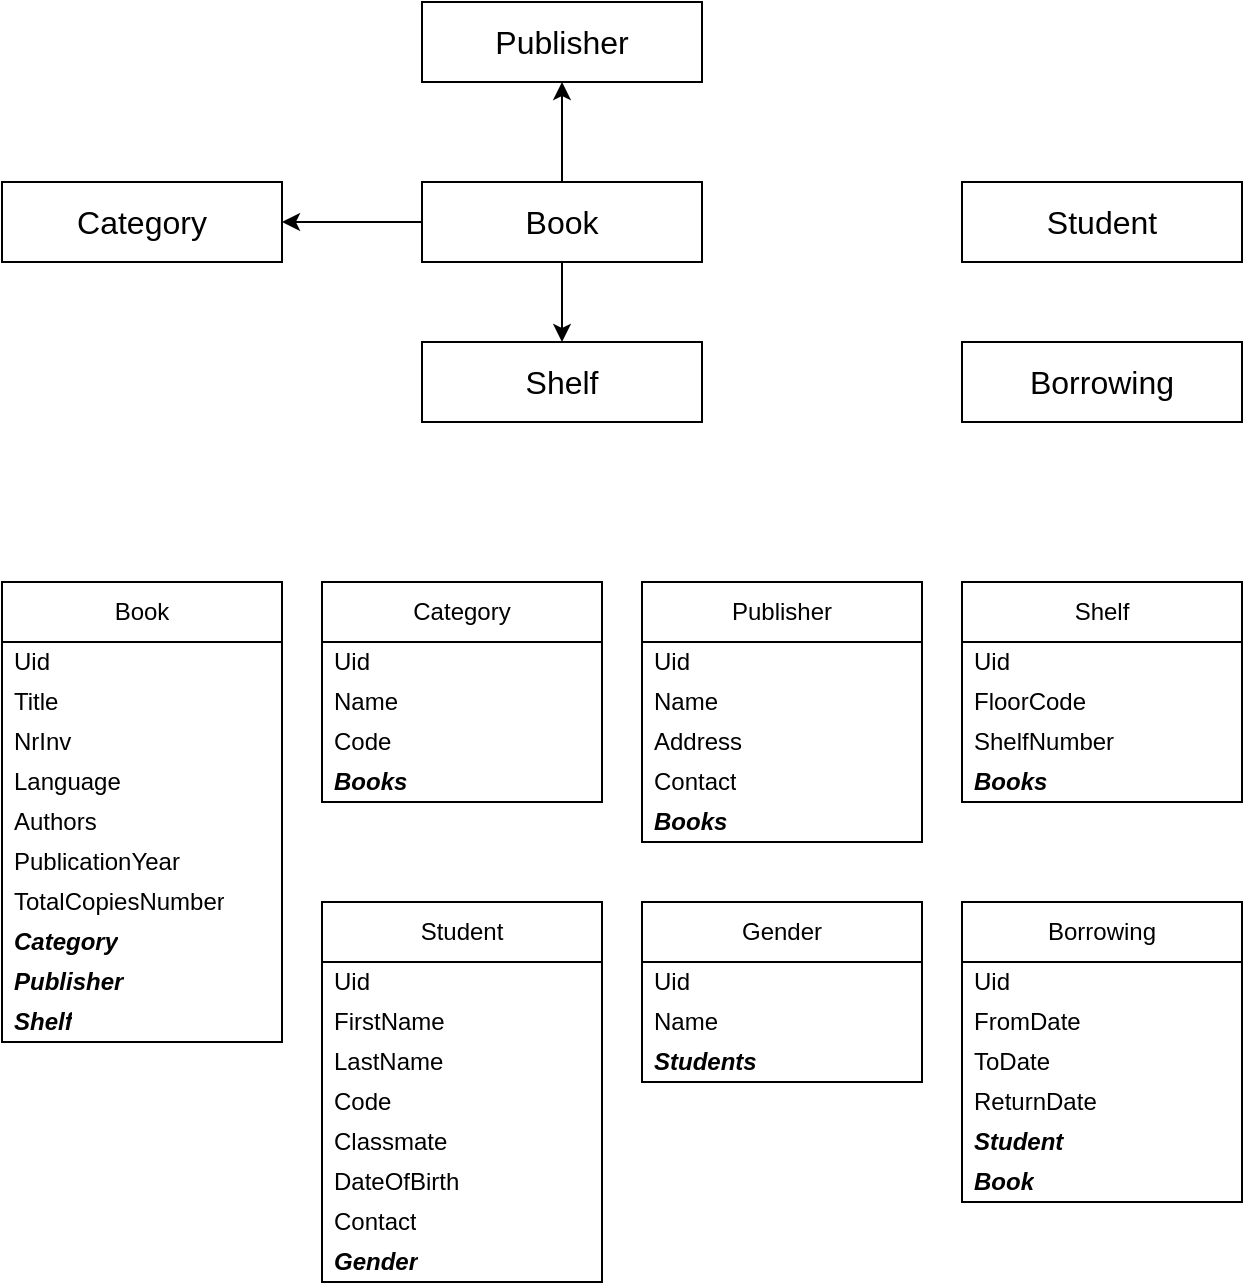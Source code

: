<mxfile version="21.1.1" type="github">
  <diagram name="Page-1" id="0qqJjQdmh-g0zmKW5GGT">
    <mxGraphModel dx="1434" dy="764" grid="1" gridSize="10" guides="1" tooltips="1" connect="1" arrows="1" fold="1" page="1" pageScale="1" pageWidth="827" pageHeight="1169" math="0" shadow="0">
      <root>
        <mxCell id="0" />
        <mxCell id="1" parent="0" />
        <mxCell id="_eT4DqlTUatACnHYPHLl-3" value="" style="edgeStyle=orthogonalEdgeStyle;rounded=0;orthogonalLoop=1;jettySize=auto;html=1;" parent="1" source="_eT4DqlTUatACnHYPHLl-1" target="_eT4DqlTUatACnHYPHLl-2" edge="1">
          <mxGeometry relative="1" as="geometry" />
        </mxCell>
        <mxCell id="_eT4DqlTUatACnHYPHLl-5" value="" style="edgeStyle=orthogonalEdgeStyle;rounded=0;orthogonalLoop=1;jettySize=auto;html=1;" parent="1" source="_eT4DqlTUatACnHYPHLl-1" target="_eT4DqlTUatACnHYPHLl-4" edge="1">
          <mxGeometry relative="1" as="geometry" />
        </mxCell>
        <mxCell id="_eT4DqlTUatACnHYPHLl-8" value="" style="edgeStyle=orthogonalEdgeStyle;rounded=0;orthogonalLoop=1;jettySize=auto;html=1;" parent="1" source="_eT4DqlTUatACnHYPHLl-1" target="_eT4DqlTUatACnHYPHLl-7" edge="1">
          <mxGeometry relative="1" as="geometry" />
        </mxCell>
        <mxCell id="_eT4DqlTUatACnHYPHLl-1" value="&lt;font style=&quot;font-size: 16px;&quot;&gt;Book&lt;/font&gt;" style="rounded=0;whiteSpace=wrap;html=1;" parent="1" vertex="1">
          <mxGeometry x="250" y="160" width="140" height="40" as="geometry" />
        </mxCell>
        <mxCell id="_eT4DqlTUatACnHYPHLl-2" value="&lt;font style=&quot;font-size: 16px;&quot;&gt;Publisher&lt;/font&gt;" style="whiteSpace=wrap;html=1;rounded=0;" parent="1" vertex="1">
          <mxGeometry x="250" y="70" width="140" height="40" as="geometry" />
        </mxCell>
        <mxCell id="_eT4DqlTUatACnHYPHLl-4" value="&lt;font style=&quot;font-size: 16px;&quot;&gt;Category&lt;/font&gt;" style="whiteSpace=wrap;html=1;rounded=0;" parent="1" vertex="1">
          <mxGeometry x="40" y="160" width="140" height="40" as="geometry" />
        </mxCell>
        <mxCell id="_eT4DqlTUatACnHYPHLl-7" value="&lt;font style=&quot;font-size: 16px;&quot;&gt;Shelf&lt;/font&gt;" style="rounded=0;whiteSpace=wrap;html=1;" parent="1" vertex="1">
          <mxGeometry x="250" y="240" width="140" height="40" as="geometry" />
        </mxCell>
        <mxCell id="_eT4DqlTUatACnHYPHLl-9" value="&lt;font style=&quot;font-size: 16px;&quot;&gt;Student&lt;/font&gt;" style="rounded=0;whiteSpace=wrap;html=1;" parent="1" vertex="1">
          <mxGeometry x="520" y="160" width="140" height="40" as="geometry" />
        </mxCell>
        <mxCell id="_eT4DqlTUatACnHYPHLl-10" value="&lt;font style=&quot;font-size: 16px;&quot;&gt;Borrowing&lt;/font&gt;" style="rounded=0;whiteSpace=wrap;html=1;" parent="1" vertex="1">
          <mxGeometry x="520" y="240" width="140" height="40" as="geometry" />
        </mxCell>
        <mxCell id="_eT4DqlTUatACnHYPHLl-11" value="Book" style="swimlane;fontStyle=0;childLayout=stackLayout;horizontal=1;startSize=30;horizontalStack=0;resizeParent=1;resizeParentMax=0;resizeLast=0;collapsible=1;marginBottom=0;whiteSpace=wrap;html=1;" parent="1" vertex="1">
          <mxGeometry x="40" y="360" width="140" height="230" as="geometry">
            <mxRectangle x="40" y="360" width="60" height="30" as="alternateBounds" />
          </mxGeometry>
        </mxCell>
        <mxCell id="_eT4DqlTUatACnHYPHLl-12" value="Uid" style="text;strokeColor=none;fillColor=none;align=left;verticalAlign=middle;spacingLeft=4;spacingRight=4;overflow=hidden;points=[[0,0.5],[1,0.5]];portConstraint=eastwest;rotatable=0;whiteSpace=wrap;html=1;" parent="_eT4DqlTUatACnHYPHLl-11" vertex="1">
          <mxGeometry y="30" width="140" height="20" as="geometry" />
        </mxCell>
        <mxCell id="_eT4DqlTUatACnHYPHLl-13" value="Title" style="text;strokeColor=none;fillColor=none;align=left;verticalAlign=middle;spacingLeft=4;spacingRight=4;overflow=hidden;points=[[0,0.5],[1,0.5]];portConstraint=eastwest;rotatable=0;whiteSpace=wrap;html=1;" parent="_eT4DqlTUatACnHYPHLl-11" vertex="1">
          <mxGeometry y="50" width="140" height="20" as="geometry" />
        </mxCell>
        <mxCell id="_eT4DqlTUatACnHYPHLl-14" value="NrInv" style="text;strokeColor=none;fillColor=none;align=left;verticalAlign=middle;spacingLeft=4;spacingRight=4;overflow=hidden;points=[[0,0.5],[1,0.5]];portConstraint=eastwest;rotatable=0;whiteSpace=wrap;html=1;" parent="_eT4DqlTUatACnHYPHLl-11" vertex="1">
          <mxGeometry y="70" width="140" height="20" as="geometry" />
        </mxCell>
        <mxCell id="_eT4DqlTUatACnHYPHLl-15" value="Language" style="text;strokeColor=none;fillColor=none;align=left;verticalAlign=middle;spacingLeft=4;spacingRight=4;overflow=hidden;points=[[0,0.5],[1,0.5]];portConstraint=eastwest;rotatable=0;whiteSpace=wrap;html=1;" parent="_eT4DqlTUatACnHYPHLl-11" vertex="1">
          <mxGeometry y="90" width="140" height="20" as="geometry" />
        </mxCell>
        <mxCell id="_eT4DqlTUatACnHYPHLl-16" value="Authors" style="text;strokeColor=none;fillColor=none;align=left;verticalAlign=middle;spacingLeft=4;spacingRight=4;overflow=hidden;points=[[0,0.5],[1,0.5]];portConstraint=eastwest;rotatable=0;whiteSpace=wrap;html=1;" parent="_eT4DqlTUatACnHYPHLl-11" vertex="1">
          <mxGeometry y="110" width="140" height="20" as="geometry" />
        </mxCell>
        <mxCell id="_eT4DqlTUatACnHYPHLl-17" value="PublicationYear" style="text;strokeColor=none;fillColor=none;align=left;verticalAlign=middle;spacingLeft=4;spacingRight=4;overflow=hidden;points=[[0,0.5],[1,0.5]];portConstraint=eastwest;rotatable=0;whiteSpace=wrap;html=1;" parent="_eT4DqlTUatACnHYPHLl-11" vertex="1">
          <mxGeometry y="130" width="140" height="20" as="geometry" />
        </mxCell>
        <mxCell id="_eT4DqlTUatACnHYPHLl-18" value="TotalCopiesNumber" style="text;strokeColor=none;fillColor=none;align=left;verticalAlign=middle;spacingLeft=4;spacingRight=4;overflow=hidden;points=[[0,0.5],[1,0.5]];portConstraint=eastwest;rotatable=0;whiteSpace=wrap;html=1;" parent="_eT4DqlTUatACnHYPHLl-11" vertex="1">
          <mxGeometry y="150" width="140" height="20" as="geometry" />
        </mxCell>
        <mxCell id="_eT4DqlTUatACnHYPHLl-19" value="&lt;b&gt;&lt;i&gt;Category&lt;/i&gt;&lt;/b&gt;" style="text;strokeColor=none;fillColor=none;align=left;verticalAlign=middle;spacingLeft=4;spacingRight=4;overflow=hidden;points=[[0,0.5],[1,0.5]];portConstraint=eastwest;rotatable=0;whiteSpace=wrap;html=1;" parent="_eT4DqlTUatACnHYPHLl-11" vertex="1">
          <mxGeometry y="170" width="140" height="20" as="geometry" />
        </mxCell>
        <mxCell id="_eT4DqlTUatACnHYPHLl-42" value="&lt;b&gt;&lt;i&gt;Publisher&lt;/i&gt;&lt;/b&gt;" style="text;strokeColor=none;fillColor=none;align=left;verticalAlign=middle;spacingLeft=4;spacingRight=4;overflow=hidden;points=[[0,0.5],[1,0.5]];portConstraint=eastwest;rotatable=0;whiteSpace=wrap;html=1;" parent="_eT4DqlTUatACnHYPHLl-11" vertex="1">
          <mxGeometry y="190" width="140" height="20" as="geometry" />
        </mxCell>
        <mxCell id="_eT4DqlTUatACnHYPHLl-43" value="&lt;b&gt;&lt;i&gt;Shelf&lt;/i&gt;&lt;/b&gt;" style="text;strokeColor=none;fillColor=none;align=left;verticalAlign=middle;spacingLeft=4;spacingRight=4;overflow=hidden;points=[[0,0.5],[1,0.5]];portConstraint=eastwest;rotatable=0;whiteSpace=wrap;html=1;" parent="_eT4DqlTUatACnHYPHLl-11" vertex="1">
          <mxGeometry y="210" width="140" height="20" as="geometry" />
        </mxCell>
        <mxCell id="_eT4DqlTUatACnHYPHLl-20" value="Category" style="swimlane;fontStyle=0;childLayout=stackLayout;horizontal=1;startSize=30;horizontalStack=0;resizeParent=1;resizeParentMax=0;resizeLast=0;collapsible=1;marginBottom=0;whiteSpace=wrap;html=1;" parent="1" vertex="1">
          <mxGeometry x="200" y="360" width="140" height="110" as="geometry">
            <mxRectangle x="40" y="360" width="60" height="30" as="alternateBounds" />
          </mxGeometry>
        </mxCell>
        <mxCell id="_eT4DqlTUatACnHYPHLl-21" value="Uid" style="text;strokeColor=none;fillColor=none;align=left;verticalAlign=middle;spacingLeft=4;spacingRight=4;overflow=hidden;points=[[0,0.5],[1,0.5]];portConstraint=eastwest;rotatable=0;whiteSpace=wrap;html=1;" parent="_eT4DqlTUatACnHYPHLl-20" vertex="1">
          <mxGeometry y="30" width="140" height="20" as="geometry" />
        </mxCell>
        <mxCell id="_eT4DqlTUatACnHYPHLl-22" value="Name" style="text;strokeColor=none;fillColor=none;align=left;verticalAlign=middle;spacingLeft=4;spacingRight=4;overflow=hidden;points=[[0,0.5],[1,0.5]];portConstraint=eastwest;rotatable=0;whiteSpace=wrap;html=1;" parent="_eT4DqlTUatACnHYPHLl-20" vertex="1">
          <mxGeometry y="50" width="140" height="20" as="geometry" />
        </mxCell>
        <mxCell id="_eT4DqlTUatACnHYPHLl-23" value="Code" style="text;strokeColor=none;fillColor=none;align=left;verticalAlign=middle;spacingLeft=4;spacingRight=4;overflow=hidden;points=[[0,0.5],[1,0.5]];portConstraint=eastwest;rotatable=0;whiteSpace=wrap;html=1;" parent="_eT4DqlTUatACnHYPHLl-20" vertex="1">
          <mxGeometry y="70" width="140" height="20" as="geometry" />
        </mxCell>
        <mxCell id="_eT4DqlTUatACnHYPHLl-28" value="Books" style="text;strokeColor=none;fillColor=none;align=left;verticalAlign=middle;spacingLeft=4;spacingRight=4;overflow=hidden;points=[[0,0.5],[1,0.5]];portConstraint=eastwest;rotatable=0;whiteSpace=wrap;html=1;fontStyle=3" parent="_eT4DqlTUatACnHYPHLl-20" vertex="1">
          <mxGeometry y="90" width="140" height="20" as="geometry" />
        </mxCell>
        <mxCell id="_eT4DqlTUatACnHYPHLl-30" value="Publisher" style="swimlane;fontStyle=0;childLayout=stackLayout;horizontal=1;startSize=30;horizontalStack=0;resizeParent=1;resizeParentMax=0;resizeLast=0;collapsible=1;marginBottom=0;whiteSpace=wrap;html=1;" parent="1" vertex="1">
          <mxGeometry x="360" y="360" width="140" height="130" as="geometry">
            <mxRectangle x="40" y="360" width="60" height="30" as="alternateBounds" />
          </mxGeometry>
        </mxCell>
        <mxCell id="_eT4DqlTUatACnHYPHLl-31" value="Uid" style="text;strokeColor=none;fillColor=none;align=left;verticalAlign=middle;spacingLeft=4;spacingRight=4;overflow=hidden;points=[[0,0.5],[1,0.5]];portConstraint=eastwest;rotatable=0;whiteSpace=wrap;html=1;" parent="_eT4DqlTUatACnHYPHLl-30" vertex="1">
          <mxGeometry y="30" width="140" height="20" as="geometry" />
        </mxCell>
        <mxCell id="_eT4DqlTUatACnHYPHLl-32" value="Name" style="text;strokeColor=none;fillColor=none;align=left;verticalAlign=middle;spacingLeft=4;spacingRight=4;overflow=hidden;points=[[0,0.5],[1,0.5]];portConstraint=eastwest;rotatable=0;whiteSpace=wrap;html=1;" parent="_eT4DqlTUatACnHYPHLl-30" vertex="1">
          <mxGeometry y="50" width="140" height="20" as="geometry" />
        </mxCell>
        <mxCell id="_eT4DqlTUatACnHYPHLl-33" value="Address" style="text;strokeColor=none;fillColor=none;align=left;verticalAlign=middle;spacingLeft=4;spacingRight=4;overflow=hidden;points=[[0,0.5],[1,0.5]];portConstraint=eastwest;rotatable=0;whiteSpace=wrap;html=1;" parent="_eT4DqlTUatACnHYPHLl-30" vertex="1">
          <mxGeometry y="70" width="140" height="20" as="geometry" />
        </mxCell>
        <mxCell id="_eT4DqlTUatACnHYPHLl-35" value="Contact" style="text;strokeColor=none;fillColor=none;align=left;verticalAlign=middle;spacingLeft=4;spacingRight=4;overflow=hidden;points=[[0,0.5],[1,0.5]];portConstraint=eastwest;rotatable=0;whiteSpace=wrap;html=1;" parent="_eT4DqlTUatACnHYPHLl-30" vertex="1">
          <mxGeometry y="90" width="140" height="20" as="geometry" />
        </mxCell>
        <mxCell id="_eT4DqlTUatACnHYPHLl-34" value="Books" style="text;strokeColor=none;fillColor=none;align=left;verticalAlign=middle;spacingLeft=4;spacingRight=4;overflow=hidden;points=[[0,0.5],[1,0.5]];portConstraint=eastwest;rotatable=0;whiteSpace=wrap;html=1;fontStyle=3" parent="_eT4DqlTUatACnHYPHLl-30" vertex="1">
          <mxGeometry y="110" width="140" height="20" as="geometry" />
        </mxCell>
        <mxCell id="_eT4DqlTUatACnHYPHLl-36" value="Shelf" style="swimlane;fontStyle=0;childLayout=stackLayout;horizontal=1;startSize=30;horizontalStack=0;resizeParent=1;resizeParentMax=0;resizeLast=0;collapsible=1;marginBottom=0;whiteSpace=wrap;html=1;" parent="1" vertex="1">
          <mxGeometry x="520" y="360" width="140" height="110" as="geometry">
            <mxRectangle x="40" y="360" width="60" height="30" as="alternateBounds" />
          </mxGeometry>
        </mxCell>
        <mxCell id="_eT4DqlTUatACnHYPHLl-37" value="Uid" style="text;strokeColor=none;fillColor=none;align=left;verticalAlign=middle;spacingLeft=4;spacingRight=4;overflow=hidden;points=[[0,0.5],[1,0.5]];portConstraint=eastwest;rotatable=0;whiteSpace=wrap;html=1;" parent="_eT4DqlTUatACnHYPHLl-36" vertex="1">
          <mxGeometry y="30" width="140" height="20" as="geometry" />
        </mxCell>
        <mxCell id="_eT4DqlTUatACnHYPHLl-38" value="FloorCode" style="text;strokeColor=none;fillColor=none;align=left;verticalAlign=middle;spacingLeft=4;spacingRight=4;overflow=hidden;points=[[0,0.5],[1,0.5]];portConstraint=eastwest;rotatable=0;whiteSpace=wrap;html=1;" parent="_eT4DqlTUatACnHYPHLl-36" vertex="1">
          <mxGeometry y="50" width="140" height="20" as="geometry" />
        </mxCell>
        <mxCell id="_eT4DqlTUatACnHYPHLl-39" value="ShelfNumber" style="text;strokeColor=none;fillColor=none;align=left;verticalAlign=middle;spacingLeft=4;spacingRight=4;overflow=hidden;points=[[0,0.5],[1,0.5]];portConstraint=eastwest;rotatable=0;whiteSpace=wrap;html=1;" parent="_eT4DqlTUatACnHYPHLl-36" vertex="1">
          <mxGeometry y="70" width="140" height="20" as="geometry" />
        </mxCell>
        <mxCell id="_eT4DqlTUatACnHYPHLl-41" value="Books" style="text;strokeColor=none;fillColor=none;align=left;verticalAlign=middle;spacingLeft=4;spacingRight=4;overflow=hidden;points=[[0,0.5],[1,0.5]];portConstraint=eastwest;rotatable=0;whiteSpace=wrap;html=1;fontStyle=3" parent="_eT4DqlTUatACnHYPHLl-36" vertex="1">
          <mxGeometry y="90" width="140" height="20" as="geometry" />
        </mxCell>
        <mxCell id="7fkLh_D1-kBizzwYSj6r-1" value="Student" style="swimlane;fontStyle=0;childLayout=stackLayout;horizontal=1;startSize=30;horizontalStack=0;resizeParent=1;resizeParentMax=0;resizeLast=0;collapsible=1;marginBottom=0;whiteSpace=wrap;html=1;" parent="1" vertex="1">
          <mxGeometry x="200" y="520" width="140" height="190" as="geometry">
            <mxRectangle x="40" y="360" width="60" height="30" as="alternateBounds" />
          </mxGeometry>
        </mxCell>
        <mxCell id="7fkLh_D1-kBizzwYSj6r-2" value="Uid" style="text;strokeColor=none;fillColor=none;align=left;verticalAlign=middle;spacingLeft=4;spacingRight=4;overflow=hidden;points=[[0,0.5],[1,0.5]];portConstraint=eastwest;rotatable=0;whiteSpace=wrap;html=1;" parent="7fkLh_D1-kBizzwYSj6r-1" vertex="1">
          <mxGeometry y="30" width="140" height="20" as="geometry" />
        </mxCell>
        <mxCell id="7fkLh_D1-kBizzwYSj6r-3" value="FirstName" style="text;strokeColor=none;fillColor=none;align=left;verticalAlign=middle;spacingLeft=4;spacingRight=4;overflow=hidden;points=[[0,0.5],[1,0.5]];portConstraint=eastwest;rotatable=0;whiteSpace=wrap;html=1;" parent="7fkLh_D1-kBizzwYSj6r-1" vertex="1">
          <mxGeometry y="50" width="140" height="20" as="geometry" />
        </mxCell>
        <mxCell id="7fkLh_D1-kBizzwYSj6r-4" value="LastName" style="text;strokeColor=none;fillColor=none;align=left;verticalAlign=middle;spacingLeft=4;spacingRight=4;overflow=hidden;points=[[0,0.5],[1,0.5]];portConstraint=eastwest;rotatable=0;whiteSpace=wrap;html=1;" parent="7fkLh_D1-kBizzwYSj6r-1" vertex="1">
          <mxGeometry y="70" width="140" height="20" as="geometry" />
        </mxCell>
        <mxCell id="7fkLh_D1-kBizzwYSj6r-5" value="Code" style="text;strokeColor=none;fillColor=none;align=left;verticalAlign=middle;spacingLeft=4;spacingRight=4;overflow=hidden;points=[[0,0.5],[1,0.5]];portConstraint=eastwest;rotatable=0;whiteSpace=wrap;html=1;" parent="7fkLh_D1-kBizzwYSj6r-1" vertex="1">
          <mxGeometry y="90" width="140" height="20" as="geometry" />
        </mxCell>
        <mxCell id="7fkLh_D1-kBizzwYSj6r-6" value="Classmate" style="text;strokeColor=none;fillColor=none;align=left;verticalAlign=middle;spacingLeft=4;spacingRight=4;overflow=hidden;points=[[0,0.5],[1,0.5]];portConstraint=eastwest;rotatable=0;whiteSpace=wrap;html=1;" parent="7fkLh_D1-kBizzwYSj6r-1" vertex="1">
          <mxGeometry y="110" width="140" height="20" as="geometry" />
        </mxCell>
        <mxCell id="7fkLh_D1-kBizzwYSj6r-7" value="DateOfBirth" style="text;strokeColor=none;fillColor=none;align=left;verticalAlign=middle;spacingLeft=4;spacingRight=4;overflow=hidden;points=[[0,0.5],[1,0.5]];portConstraint=eastwest;rotatable=0;whiteSpace=wrap;html=1;" parent="7fkLh_D1-kBizzwYSj6r-1" vertex="1">
          <mxGeometry y="130" width="140" height="20" as="geometry" />
        </mxCell>
        <mxCell id="7fkLh_D1-kBizzwYSj6r-8" value="Contact" style="text;strokeColor=none;fillColor=none;align=left;verticalAlign=middle;spacingLeft=4;spacingRight=4;overflow=hidden;points=[[0,0.5],[1,0.5]];portConstraint=eastwest;rotatable=0;whiteSpace=wrap;html=1;" parent="7fkLh_D1-kBizzwYSj6r-1" vertex="1">
          <mxGeometry y="150" width="140" height="20" as="geometry" />
        </mxCell>
        <mxCell id="7fkLh_D1-kBizzwYSj6r-9" value="&lt;b&gt;&lt;i&gt;Gender&lt;/i&gt;&lt;/b&gt;" style="text;strokeColor=none;fillColor=none;align=left;verticalAlign=middle;spacingLeft=4;spacingRight=4;overflow=hidden;points=[[0,0.5],[1,0.5]];portConstraint=eastwest;rotatable=0;whiteSpace=wrap;html=1;" parent="7fkLh_D1-kBizzwYSj6r-1" vertex="1">
          <mxGeometry y="170" width="140" height="20" as="geometry" />
        </mxCell>
        <mxCell id="7fkLh_D1-kBizzwYSj6r-12" value="Gender" style="swimlane;fontStyle=0;childLayout=stackLayout;horizontal=1;startSize=30;horizontalStack=0;resizeParent=1;resizeParentMax=0;resizeLast=0;collapsible=1;marginBottom=0;whiteSpace=wrap;html=1;" parent="1" vertex="1">
          <mxGeometry x="360" y="520" width="140" height="90" as="geometry">
            <mxRectangle x="40" y="360" width="60" height="30" as="alternateBounds" />
          </mxGeometry>
        </mxCell>
        <mxCell id="7fkLh_D1-kBizzwYSj6r-13" value="Uid" style="text;strokeColor=none;fillColor=none;align=left;verticalAlign=middle;spacingLeft=4;spacingRight=4;overflow=hidden;points=[[0,0.5],[1,0.5]];portConstraint=eastwest;rotatable=0;whiteSpace=wrap;html=1;" parent="7fkLh_D1-kBizzwYSj6r-12" vertex="1">
          <mxGeometry y="30" width="140" height="20" as="geometry" />
        </mxCell>
        <mxCell id="7fkLh_D1-kBizzwYSj6r-14" value="Name" style="text;strokeColor=none;fillColor=none;align=left;verticalAlign=middle;spacingLeft=4;spacingRight=4;overflow=hidden;points=[[0,0.5],[1,0.5]];portConstraint=eastwest;rotatable=0;whiteSpace=wrap;html=1;" parent="7fkLh_D1-kBizzwYSj6r-12" vertex="1">
          <mxGeometry y="50" width="140" height="20" as="geometry" />
        </mxCell>
        <mxCell id="7fkLh_D1-kBizzwYSj6r-17" value="Students" style="text;strokeColor=none;fillColor=none;align=left;verticalAlign=middle;spacingLeft=4;spacingRight=4;overflow=hidden;points=[[0,0.5],[1,0.5]];portConstraint=eastwest;rotatable=0;whiteSpace=wrap;html=1;fontStyle=3" parent="7fkLh_D1-kBizzwYSj6r-12" vertex="1">
          <mxGeometry y="70" width="140" height="20" as="geometry" />
        </mxCell>
        <mxCell id="7fkLh_D1-kBizzwYSj6r-18" value="Borrowing" style="swimlane;fontStyle=0;childLayout=stackLayout;horizontal=1;startSize=30;horizontalStack=0;resizeParent=1;resizeParentMax=0;resizeLast=0;collapsible=1;marginBottom=0;whiteSpace=wrap;html=1;" parent="1" vertex="1">
          <mxGeometry x="520" y="520" width="140" height="150" as="geometry">
            <mxRectangle x="40" y="360" width="60" height="30" as="alternateBounds" />
          </mxGeometry>
        </mxCell>
        <mxCell id="7fkLh_D1-kBizzwYSj6r-19" value="Uid" style="text;strokeColor=none;fillColor=none;align=left;verticalAlign=middle;spacingLeft=4;spacingRight=4;overflow=hidden;points=[[0,0.5],[1,0.5]];portConstraint=eastwest;rotatable=0;whiteSpace=wrap;html=1;" parent="7fkLh_D1-kBizzwYSj6r-18" vertex="1">
          <mxGeometry y="30" width="140" height="20" as="geometry" />
        </mxCell>
        <mxCell id="7fkLh_D1-kBizzwYSj6r-20" value="FromDate" style="text;strokeColor=none;fillColor=none;align=left;verticalAlign=middle;spacingLeft=4;spacingRight=4;overflow=hidden;points=[[0,0.5],[1,0.5]];portConstraint=eastwest;rotatable=0;whiteSpace=wrap;html=1;" parent="7fkLh_D1-kBizzwYSj6r-18" vertex="1">
          <mxGeometry y="50" width="140" height="20" as="geometry" />
        </mxCell>
        <mxCell id="7fkLh_D1-kBizzwYSj6r-21" value="ToDate" style="text;strokeColor=none;fillColor=none;align=left;verticalAlign=middle;spacingLeft=4;spacingRight=4;overflow=hidden;points=[[0,0.5],[1,0.5]];portConstraint=eastwest;rotatable=0;whiteSpace=wrap;html=1;" parent="7fkLh_D1-kBizzwYSj6r-18" vertex="1">
          <mxGeometry y="70" width="140" height="20" as="geometry" />
        </mxCell>
        <mxCell id="7fkLh_D1-kBizzwYSj6r-22" value="ReturnDate" style="text;strokeColor=none;fillColor=none;align=left;verticalAlign=middle;spacingLeft=4;spacingRight=4;overflow=hidden;points=[[0,0.5],[1,0.5]];portConstraint=eastwest;rotatable=0;whiteSpace=wrap;html=1;" parent="7fkLh_D1-kBizzwYSj6r-18" vertex="1">
          <mxGeometry y="90" width="140" height="20" as="geometry" />
        </mxCell>
        <mxCell id="7fkLh_D1-kBizzwYSj6r-26" value="&lt;b&gt;&lt;i&gt;Student&lt;/i&gt;&lt;/b&gt;" style="text;strokeColor=none;fillColor=none;align=left;verticalAlign=middle;spacingLeft=4;spacingRight=4;overflow=hidden;points=[[0,0.5],[1,0.5]];portConstraint=eastwest;rotatable=0;whiteSpace=wrap;html=1;" parent="7fkLh_D1-kBizzwYSj6r-18" vertex="1">
          <mxGeometry y="110" width="140" height="20" as="geometry" />
        </mxCell>
        <mxCell id="7fkLh_D1-kBizzwYSj6r-27" value="&lt;b&gt;&lt;i&gt;Book&lt;/i&gt;&lt;/b&gt;" style="text;strokeColor=none;fillColor=none;align=left;verticalAlign=middle;spacingLeft=4;spacingRight=4;overflow=hidden;points=[[0,0.5],[1,0.5]];portConstraint=eastwest;rotatable=0;whiteSpace=wrap;html=1;" parent="7fkLh_D1-kBizzwYSj6r-18" vertex="1">
          <mxGeometry y="130" width="140" height="20" as="geometry" />
        </mxCell>
      </root>
    </mxGraphModel>
  </diagram>
</mxfile>
